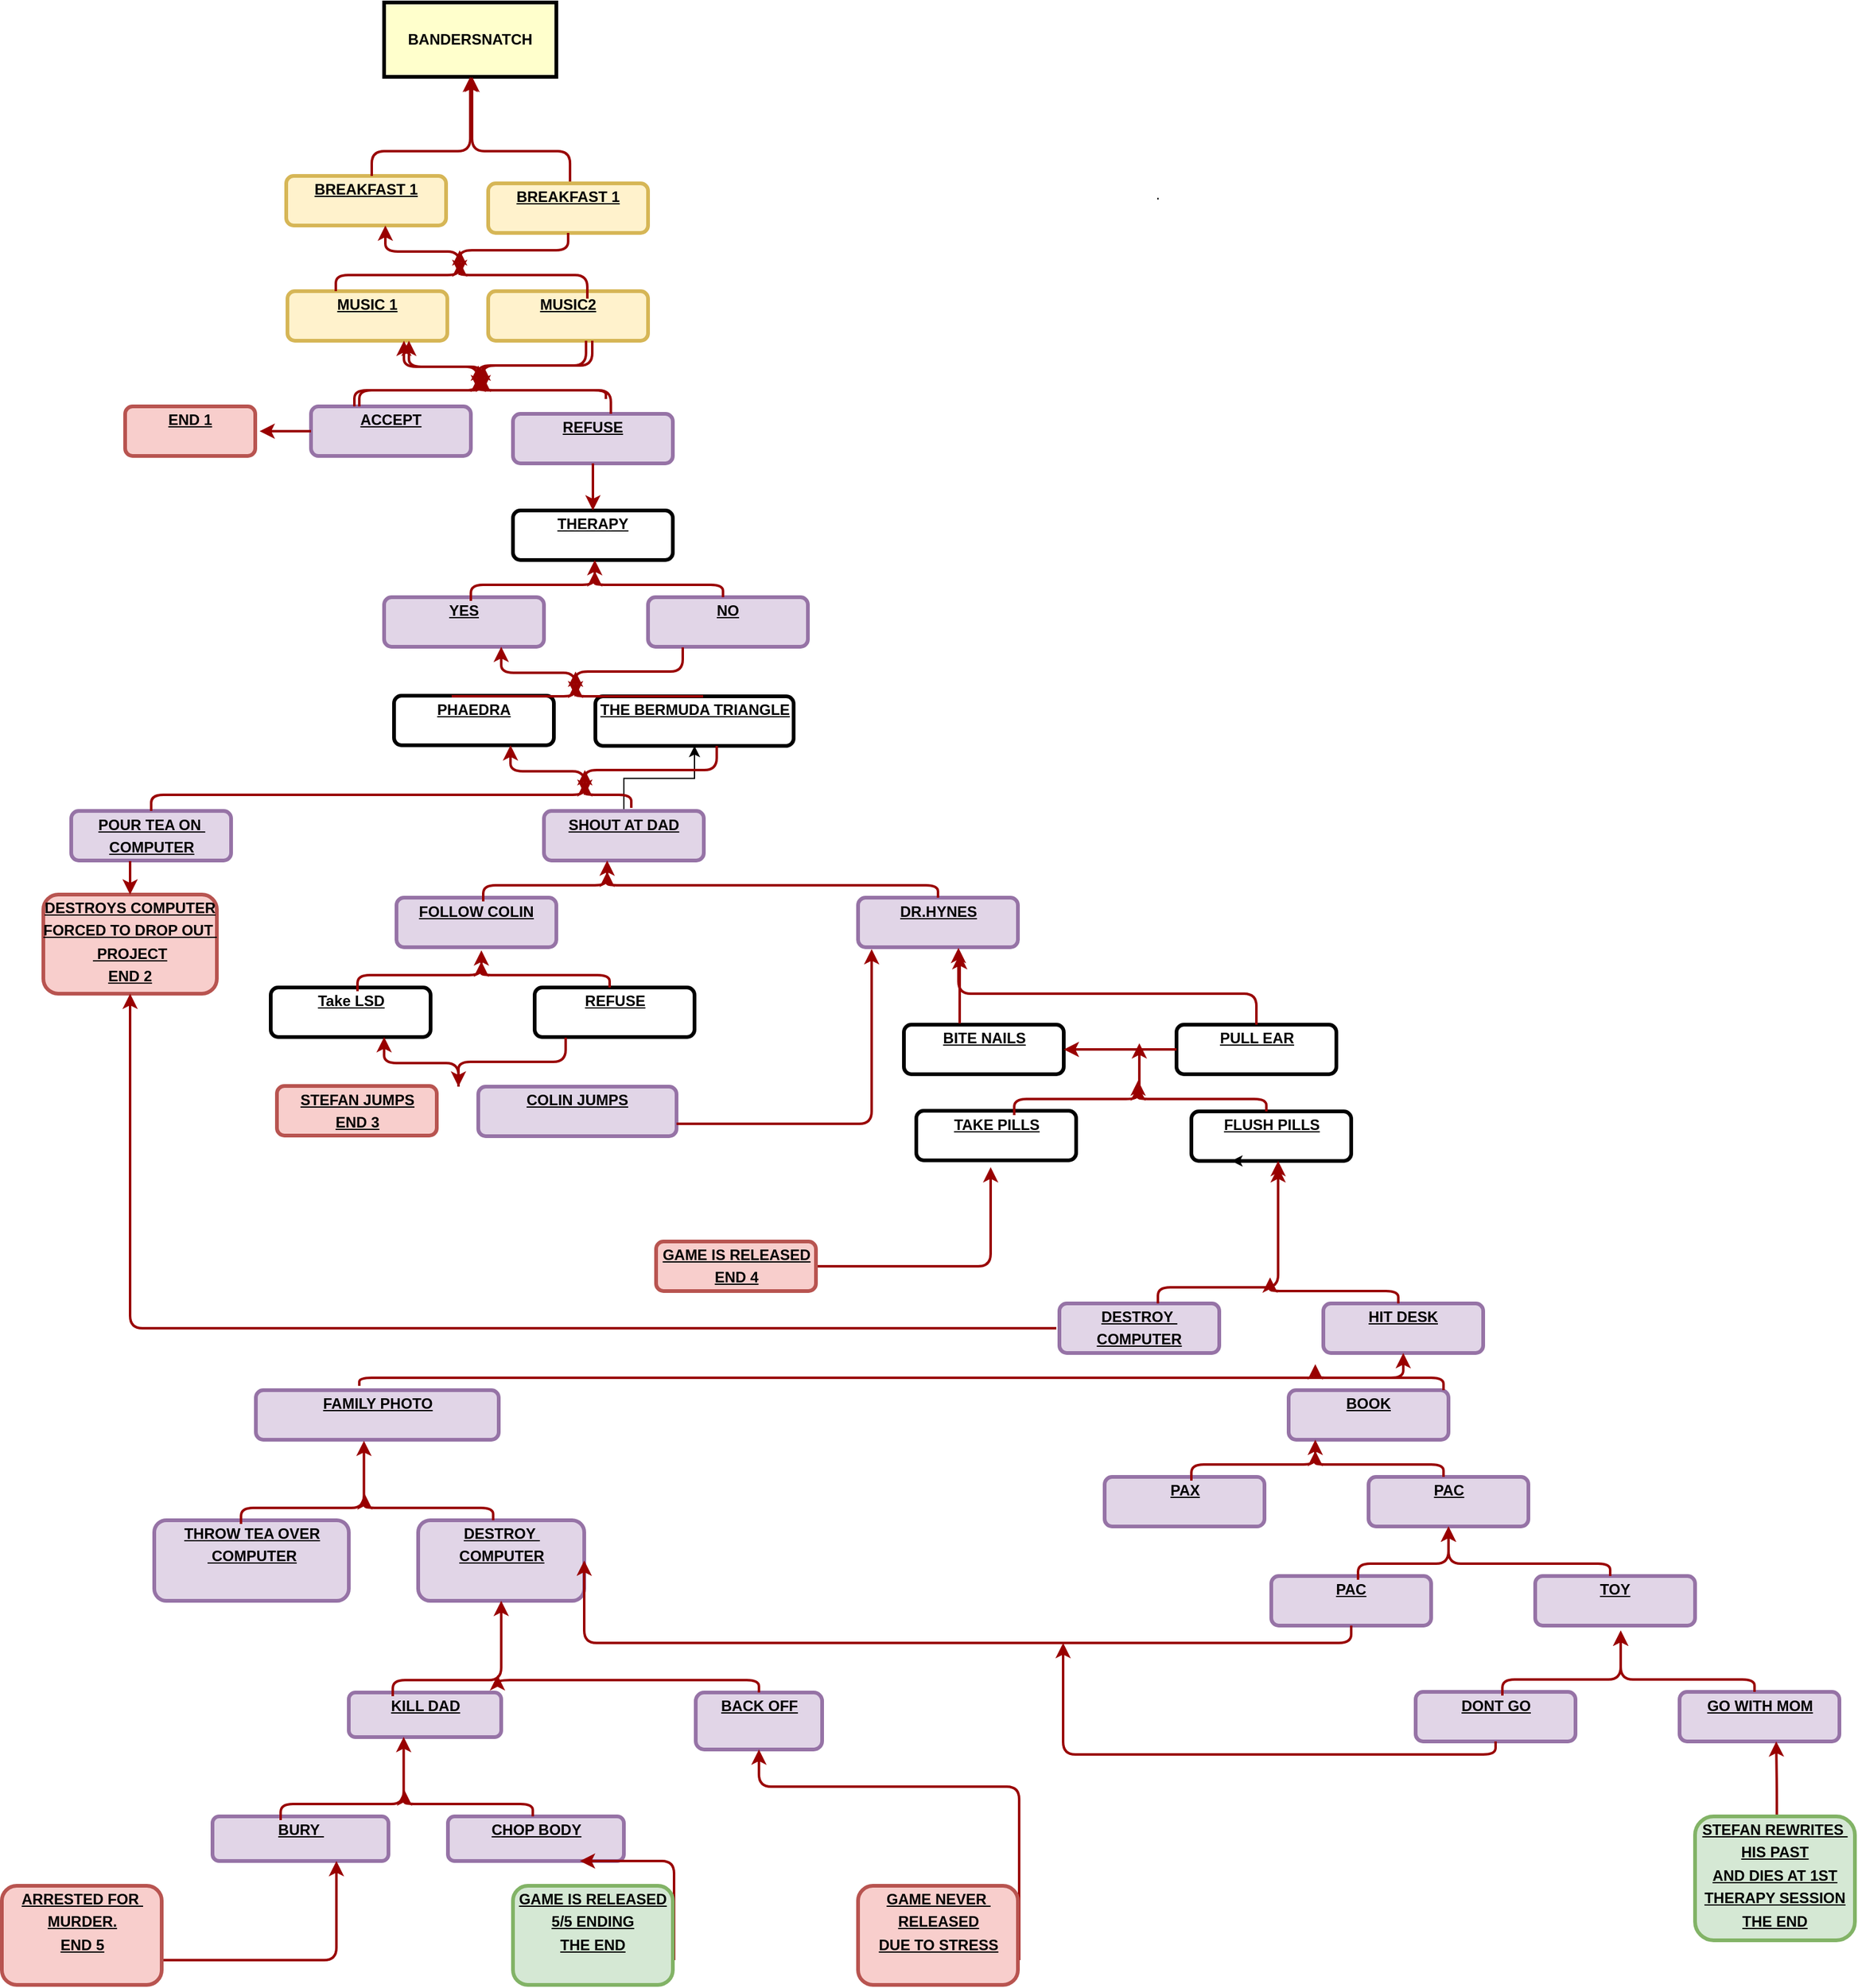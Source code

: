 <mxfile version="10.6.5" type="github"><diagram name="Page-1" id="c7558073-3199-34d8-9f00-42111426c3f3"><mxGraphModel dx="2220" dy="1965" grid="1" gridSize="10" guides="1" tooltips="1" connect="1" arrows="1" fold="1" page="1" pageScale="1" pageWidth="826" pageHeight="1169" background="#ffffff" math="0" shadow="0"><root><mxCell id="0"/><mxCell id="1" parent="0"/><mxCell id="8" value="&lt;p style=&quot;margin: 0px ; margin-top: 4px ; text-align: center ; text-decoration: underline&quot;&gt;BREAKFAST 1&lt;/p&gt;" style="verticalAlign=middle;align=center;overflow=fill;fontSize=12;fontFamily=Helvetica;html=1;rounded=1;fontStyle=1;strokeWidth=3;fillColor=#fff2cc;strokeColor=#d6b656;" parent="1" vertex="1"><mxGeometry x="-247" y="-774" width="129" height="40" as="geometry"/></mxCell><mxCell id="12" value="BANDERSNATCH" style="whiteSpace=wrap;align=center;verticalAlign=middle;fontStyle=1;strokeWidth=3;fillColor=#FFFFCC" parent="1" vertex="1"><mxGeometry x="-168" y="-914" width="139" height="60" as="geometry"/></mxCell><mxCell id="63" value="." style="text;spacingTop=-5;align=center" parent="1" vertex="1"><mxGeometry x="441.5" y="-768.0" width="30" height="20" as="geometry"/></mxCell><mxCell id="66" value="" style="edgeStyle=elbowEdgeStyle;elbow=vertical;strokeColor=#990000;strokeWidth=2;entryX=0.5;entryY=1;entryDx=0;entryDy=0;" parent="1" target="12" edge="1"><mxGeometry width="100" height="100" relative="1" as="geometry"><mxPoint x="-178" y="-774" as="sourcePoint"/><mxPoint x="-108" y="-844" as="targetPoint"/><Array as="points"><mxPoint x="-48" y="-794"/><mxPoint x="-8" y="-764"/><mxPoint x="-98" y="-794"/><mxPoint x="-108" y="-844"/><mxPoint x="-128" y="-824"/></Array></mxGeometry></mxCell><mxCell id="UTNwVrFfmLtF4sXklvhm-96" value="" style="edgeStyle=elbowEdgeStyle;elbow=vertical;strokeColor=#990000;strokeWidth=2;entryX=0.5;entryY=1;entryDx=0;entryDy=0;exitX=0.512;exitY=0.1;exitDx=0;exitDy=0;exitPerimeter=0;" parent="1" source="UTNwVrFfmLtF4sXklvhm-97" edge="1"><mxGeometry width="100" height="100" relative="1" as="geometry"><mxPoint x="-18" y="-774" as="sourcePoint"/><mxPoint x="-97" y="-854" as="targetPoint"/><Array as="points"><mxPoint x="-47" y="-794"/><mxPoint x="-7" y="-764"/><mxPoint x="-97" y="-794"/><mxPoint x="-107" y="-844"/><mxPoint x="-127" y="-824"/></Array></mxGeometry></mxCell><mxCell id="UTNwVrFfmLtF4sXklvhm-97" value="&lt;p style=&quot;margin: 0px ; margin-top: 4px ; text-align: center ; text-decoration: underline&quot;&gt;BREAKFAST 1&lt;/p&gt;" style="verticalAlign=middle;align=center;overflow=fill;fontSize=12;fontFamily=Helvetica;html=1;rounded=1;fontStyle=1;strokeWidth=3;fillColor=#fff2cc;strokeColor=#d6b656;" parent="1" vertex="1"><mxGeometry x="-84" y="-768" width="129" height="40" as="geometry"/></mxCell><mxCell id="UTNwVrFfmLtF4sXklvhm-98" value="&lt;p style=&quot;margin: 0px ; margin-top: 4px ; text-align: center ; text-decoration: underline&quot;&gt;MUSIC 1&lt;/p&gt;" style="verticalAlign=middle;align=center;overflow=fill;fontSize=12;fontFamily=Helvetica;html=1;rounded=1;fontStyle=1;strokeWidth=3;fillColor=#fff2cc;strokeColor=#d6b656;" parent="1" vertex="1"><mxGeometry x="-246" y="-681" width="129" height="40" as="geometry"/></mxCell><mxCell id="UTNwVrFfmLtF4sXklvhm-99" value="&lt;p style=&quot;margin: 0px ; margin-top: 4px ; text-align: center ; text-decoration: underline&quot;&gt;MUSIC2&lt;/p&gt;" style="verticalAlign=middle;align=center;overflow=fill;fontSize=12;fontFamily=Helvetica;html=1;rounded=1;fontStyle=1;strokeWidth=3;fillColor=#fff2cc;strokeColor=#d6b656;" parent="1" vertex="1"><mxGeometry x="-84" y="-681" width="129" height="40" as="geometry"/></mxCell><mxCell id="UTNwVrFfmLtF4sXklvhm-102" value="" style="edgeStyle=elbowEdgeStyle;elbow=vertical;strokeColor=#990000;strokeWidth=2;" parent="1" edge="1"><mxGeometry width="100" height="100" relative="1" as="geometry"><mxPoint x="-207" y="-681" as="sourcePoint"/><mxPoint x="-107" y="-714" as="targetPoint"/><Array as="points"><mxPoint x="-117" y="-694"/><mxPoint x="-37" y="-671"/><mxPoint x="-127" y="-701"/><mxPoint x="-137" y="-751"/><mxPoint x="-157" y="-731"/></Array></mxGeometry></mxCell><mxCell id="UTNwVrFfmLtF4sXklvhm-103" value="" style="edgeStyle=elbowEdgeStyle;elbow=vertical;strokeColor=#990000;strokeWidth=2;exitX=0.512;exitY=0.1;exitDx=0;exitDy=0;exitPerimeter=0;" parent="1" edge="1"><mxGeometry width="100" height="100" relative="1" as="geometry"><mxPoint x="-4" y="-675" as="sourcePoint"/><mxPoint x="-107" y="-705" as="targetPoint"/><Array as="points"><mxPoint x="-87" y="-694"/><mxPoint x="7" y="-675"/><mxPoint x="-83" y="-705"/><mxPoint x="-93" y="-755"/><mxPoint x="-113" y="-735"/></Array></mxGeometry></mxCell><mxCell id="UTNwVrFfmLtF4sXklvhm-104" value="" style="edgeStyle=elbowEdgeStyle;elbow=vertical;strokeColor=#990000;strokeWidth=2;" parent="1" target="8" edge="1"><mxGeometry width="100" height="100" relative="1" as="geometry"><mxPoint x="-107" y="-694" as="sourcePoint"/><mxPoint x="-217" y="-773" as="targetPoint"/><Array as="points"><mxPoint x="-167" y="-713"/><mxPoint x="-127" y="-683"/><mxPoint x="-217" y="-713"/><mxPoint x="-227" y="-763"/><mxPoint x="-247" y="-743"/></Array></mxGeometry></mxCell><mxCell id="UTNwVrFfmLtF4sXklvhm-105" value="" style="edgeStyle=elbowEdgeStyle;elbow=vertical;strokeColor=#990000;strokeWidth=2;exitX=0.5;exitY=1;exitDx=0;exitDy=0;" parent="1" source="UTNwVrFfmLtF4sXklvhm-97" edge="1"><mxGeometry width="100" height="100" relative="1" as="geometry"><mxPoint x="12" y="-734" as="sourcePoint"/><mxPoint x="-107" y="-694" as="targetPoint"/><Array as="points"><mxPoint x="-67" y="-714"/><mxPoint x="23" y="-734"/><mxPoint x="-67" y="-764"/><mxPoint x="-77" y="-814"/><mxPoint x="-97" y="-794"/></Array></mxGeometry></mxCell><mxCell id="UTNwVrFfmLtF4sXklvhm-108" value="&lt;p style=&quot;margin: 0px ; margin-top: 4px ; text-align: center ; text-decoration: underline&quot;&gt;ACCEPT&lt;/p&gt;" style="verticalAlign=middle;align=center;overflow=fill;fontSize=12;fontFamily=Helvetica;html=1;rounded=1;fontStyle=1;strokeWidth=3;fillColor=#e1d5e7;strokeColor=#9673a6;" parent="1" vertex="1"><mxGeometry x="-227" y="-588" width="129" height="40" as="geometry"/></mxCell><mxCell id="UTNwVrFfmLtF4sXklvhm-109" value="&lt;p style=&quot;margin: 0px ; margin-top: 4px ; text-align: center ; text-decoration: underline&quot;&gt;REFUSE&lt;/p&gt;" style="verticalAlign=middle;align=center;overflow=fill;fontSize=12;fontFamily=Helvetica;html=1;rounded=1;fontStyle=1;strokeWidth=3;fillColor=#e1d5e7;strokeColor=#9673a6;" parent="1" vertex="1"><mxGeometry x="-64" y="-582" width="129" height="40" as="geometry"/></mxCell><mxCell id="UTNwVrFfmLtF4sXklvhm-110" value="" style="edgeStyle=elbowEdgeStyle;elbow=vertical;strokeColor=#990000;strokeWidth=2;" parent="1" edge="1"><mxGeometry width="100" height="100" relative="1" as="geometry"><mxPoint x="-188" y="-588" as="sourcePoint"/><mxPoint x="-88" y="-621" as="targetPoint"/><Array as="points"><mxPoint x="-98" y="-601"/><mxPoint x="-18" y="-578"/><mxPoint x="-108" y="-608"/><mxPoint x="-118" y="-658"/><mxPoint x="-138" y="-638"/></Array></mxGeometry></mxCell><mxCell id="UTNwVrFfmLtF4sXklvhm-111" value="" style="edgeStyle=elbowEdgeStyle;elbow=vertical;strokeColor=#990000;strokeWidth=2;exitX=0.512;exitY=0.1;exitDx=0;exitDy=0;exitPerimeter=0;" parent="1" edge="1"><mxGeometry width="100" height="100" relative="1" as="geometry"><mxPoint x="15" y="-582" as="sourcePoint"/><mxPoint x="-88" y="-612" as="targetPoint"/><Array as="points"><mxPoint x="-68" y="-601"/><mxPoint x="26" y="-582"/><mxPoint x="-64" y="-612"/><mxPoint x="-74" y="-662"/><mxPoint x="-94" y="-642"/></Array></mxGeometry></mxCell><mxCell id="UTNwVrFfmLtF4sXklvhm-112" value="" style="edgeStyle=elbowEdgeStyle;elbow=vertical;strokeColor=#990000;strokeWidth=2;" parent="1" edge="1"><mxGeometry width="100" height="100" relative="1" as="geometry"><mxPoint x="-88" y="-601" as="sourcePoint"/><mxPoint x="-148" y="-641" as="targetPoint"/><Array as="points"><mxPoint x="-148" y="-620"/><mxPoint x="-108" y="-590"/><mxPoint x="-198" y="-620"/><mxPoint x="-208" y="-670"/><mxPoint x="-228" y="-650"/></Array></mxGeometry></mxCell><mxCell id="UTNwVrFfmLtF4sXklvhm-113" value="" style="edgeStyle=elbowEdgeStyle;elbow=vertical;strokeColor=#990000;strokeWidth=2;exitX=0.5;exitY=1;exitDx=0;exitDy=0;" parent="1" edge="1"><mxGeometry width="100" height="100" relative="1" as="geometry"><mxPoint y="-641" as="sourcePoint"/><mxPoint x="-88" y="-601" as="targetPoint"/><Array as="points"><mxPoint x="-48" y="-621"/><mxPoint x="42" y="-641"/><mxPoint x="-48" y="-671"/><mxPoint x="-58" y="-721"/><mxPoint x="-78" y="-701"/></Array></mxGeometry></mxCell><mxCell id="UTNwVrFfmLtF4sXklvhm-118" value="" style="edgeStyle=elbowEdgeStyle;elbow=vertical;strokeColor=#990000;strokeWidth=2;" parent="1" edge="1"><mxGeometry width="100" height="100" relative="1" as="geometry"><mxPoint x="-192" y="-588" as="sourcePoint"/><mxPoint x="-92" y="-621" as="targetPoint"/><Array as="points"><mxPoint x="-102" y="-601"/><mxPoint x="-22" y="-578"/><mxPoint x="-112" y="-608"/><mxPoint x="-122" y="-658"/><mxPoint x="-142" y="-638"/></Array></mxGeometry></mxCell><mxCell id="UTNwVrFfmLtF4sXklvhm-119" value="" style="edgeStyle=elbowEdgeStyle;elbow=vertical;strokeColor=#990000;strokeWidth=2;exitX=0.667;exitY=0;exitDx=0;exitDy=0;exitPerimeter=0;" parent="1" edge="1"><mxGeometry width="100" height="100" relative="1" as="geometry"><mxPoint x="11" y="-594" as="sourcePoint"/><mxPoint x="-92" y="-612" as="targetPoint"/><Array as="points"><mxPoint x="-72" y="-601"/><mxPoint x="22" y="-582"/><mxPoint x="-68" y="-612"/><mxPoint x="-78" y="-662"/><mxPoint x="-98" y="-642"/></Array></mxGeometry></mxCell><mxCell id="UTNwVrFfmLtF4sXklvhm-120" value="" style="edgeStyle=elbowEdgeStyle;elbow=vertical;strokeColor=#990000;strokeWidth=2;" parent="1" edge="1"><mxGeometry width="100" height="100" relative="1" as="geometry"><mxPoint x="-92" y="-601" as="sourcePoint"/><mxPoint x="-152" y="-641" as="targetPoint"/><Array as="points"><mxPoint x="-152" y="-620"/><mxPoint x="-112" y="-590"/><mxPoint x="-202" y="-620"/><mxPoint x="-212" y="-670"/><mxPoint x="-232" y="-650"/></Array></mxGeometry></mxCell><mxCell id="UTNwVrFfmLtF4sXklvhm-121" value="" style="edgeStyle=elbowEdgeStyle;elbow=vertical;strokeColor=#990000;strokeWidth=2;exitX=0.612;exitY=1;exitDx=0;exitDy=0;exitPerimeter=0;" parent="1" source="UTNwVrFfmLtF4sXklvhm-99" edge="1"><mxGeometry width="100" height="100" relative="1" as="geometry"><mxPoint x="-4" y="-635" as="sourcePoint"/><mxPoint x="-92" y="-601" as="targetPoint"/><Array as="points"><mxPoint x="-52" y="-621"/><mxPoint x="38" y="-641"/><mxPoint x="-52" y="-671"/><mxPoint x="-62" y="-721"/><mxPoint x="-82" y="-701"/></Array></mxGeometry></mxCell><mxCell id="UTNwVrFfmLtF4sXklvhm-123" value="" style="edgeStyle=elbowEdgeStyle;elbow=vertical;strokeColor=#990000;strokeWidth=2;exitX=0;exitY=0.5;exitDx=0;exitDy=0;" parent="1" source="UTNwVrFfmLtF4sXklvhm-108" edge="1"><mxGeometry width="100" height="100" relative="1" as="geometry"><mxPoint x="-237" y="-568" as="sourcePoint"/><mxPoint x="-268.5" y="-568" as="targetPoint"/><Array as="points"><mxPoint x="-267" y="-568"/><mxPoint x="-257" y="-557"/><mxPoint x="-347" y="-587"/><mxPoint x="-357" y="-637"/><mxPoint x="-377" y="-617"/></Array></mxGeometry></mxCell><mxCell id="UTNwVrFfmLtF4sXklvhm-124" value="&lt;p style=&quot;margin: 0px ; margin-top: 4px ; text-align: center ; text-decoration: underline&quot;&gt;END 1&lt;/p&gt;" style="verticalAlign=middle;align=center;overflow=fill;fontSize=12;fontFamily=Helvetica;html=1;rounded=1;fontStyle=1;strokeWidth=3;fillColor=#f8cecc;strokeColor=#b85450;" parent="1" vertex="1"><mxGeometry x="-377" y="-588" width="105" height="40" as="geometry"/></mxCell><mxCell id="UTNwVrFfmLtF4sXklvhm-125" value="&lt;p style=&quot;margin: 0px ; margin-top: 4px ; text-align: center ; text-decoration: underline&quot;&gt;THERAPY&lt;/p&gt;" style="verticalAlign=middle;align=center;overflow=fill;fontSize=12;fontFamily=Helvetica;html=1;rounded=1;fontStyle=1;strokeWidth=3;" parent="1" vertex="1"><mxGeometry x="-64" y="-504" width="129" height="40" as="geometry"/></mxCell><mxCell id="UTNwVrFfmLtF4sXklvhm-126" value="" style="edgeStyle=elbowEdgeStyle;elbow=vertical;strokeColor=#990000;strokeWidth=2;entryX=0.5;entryY=0;entryDx=0;entryDy=0;" parent="1" target="UTNwVrFfmLtF4sXklvhm-125" edge="1"><mxGeometry width="100" height="100" relative="1" as="geometry"><mxPoint x="0.5" y="-542" as="sourcePoint"/><mxPoint x="-8.5" y="-542.5" as="targetPoint"/><Array as="points"><mxPoint x="-8.5" y="-542.5"/><mxPoint x="1.5" y="-531.5"/><mxPoint x="-88.5" y="-561.5"/><mxPoint x="-98.5" y="-611.5"/><mxPoint x="-118.5" y="-591.5"/></Array></mxGeometry></mxCell><mxCell id="UTNwVrFfmLtF4sXklvhm-127" value="&lt;p style=&quot;margin: 0px ; margin-top: 4px ; text-align: center ; text-decoration: underline&quot;&gt;YES&lt;/p&gt;" style="verticalAlign=middle;align=center;overflow=fill;fontSize=12;fontFamily=Helvetica;html=1;rounded=1;fontStyle=1;strokeWidth=3;fillColor=#e1d5e7;strokeColor=#9673a6;" parent="1" vertex="1"><mxGeometry x="-168" y="-434" width="129" height="40" as="geometry"/></mxCell><mxCell id="UTNwVrFfmLtF4sXklvhm-128" value="&lt;p style=&quot;margin: 0px ; margin-top: 4px ; text-align: center ; text-decoration: underline&quot;&gt;NO&lt;/p&gt;" style="verticalAlign=middle;align=center;overflow=fill;fontSize=12;fontFamily=Helvetica;html=1;rounded=1;fontStyle=1;strokeWidth=3;fillColor=#e1d5e7;strokeColor=#9673a6;" parent="1" vertex="1"><mxGeometry x="45" y="-434" width="129" height="40" as="geometry"/></mxCell><mxCell id="UTNwVrFfmLtF4sXklvhm-129" value="" style="edgeStyle=elbowEdgeStyle;elbow=vertical;strokeColor=#990000;strokeWidth=2;" parent="1" edge="1"><mxGeometry width="100" height="100" relative="1" as="geometry"><mxPoint x="-98" y="-431" as="sourcePoint"/><mxPoint x="2" y="-464" as="targetPoint"/><Array as="points"><mxPoint x="-8" y="-444"/><mxPoint x="72" y="-421"/><mxPoint x="-18" y="-451"/><mxPoint x="-28" y="-501"/><mxPoint x="-48" y="-481"/></Array></mxGeometry></mxCell><mxCell id="UTNwVrFfmLtF4sXklvhm-130" value="" style="edgeStyle=elbowEdgeStyle;elbow=vertical;strokeColor=#990000;strokeWidth=2;" parent="1" edge="1"><mxGeometry width="100" height="100" relative="1" as="geometry"><mxPoint x="105.5" y="-434" as="sourcePoint"/><mxPoint x="2" y="-455" as="targetPoint"/><Array as="points"><mxPoint x="22" y="-444"/><mxPoint x="116" y="-425"/><mxPoint x="26" y="-455"/><mxPoint x="16" y="-505"/><mxPoint x="-4" y="-485"/></Array></mxGeometry></mxCell><mxCell id="UTNwVrFfmLtF4sXklvhm-133" value="&lt;p style=&quot;margin: 0px ; margin-top: 4px ; text-align: center ; text-decoration: underline&quot;&gt;PHAEDRA&lt;/p&gt;" style="verticalAlign=middle;align=center;overflow=fill;fontSize=12;fontFamily=Helvetica;html=1;rounded=1;fontStyle=1;strokeWidth=3;" parent="1" vertex="1"><mxGeometry x="-160" y="-354.5" width="129" height="40" as="geometry"/></mxCell><mxCell id="UTNwVrFfmLtF4sXklvhm-134" value="&lt;p style=&quot;margin: 0px ; margin-top: 4px ; text-align: center ; text-decoration: underline&quot;&gt;THE BERMUDA TRIANGLE&lt;/p&gt;" style="verticalAlign=middle;align=center;overflow=fill;fontSize=12;fontFamily=Helvetica;html=1;rounded=1;fontStyle=1;strokeWidth=3;" parent="1" vertex="1"><mxGeometry x="2.5" y="-354" width="160" height="40" as="geometry"/></mxCell><mxCell id="UTNwVrFfmLtF4sXklvhm-145" value="" style="edgeStyle=orthogonalEdgeStyle;rounded=0;orthogonalLoop=1;jettySize=auto;html=1;" parent="1" source="UTNwVrFfmLtF4sXklvhm-135" target="UTNwVrFfmLtF4sXklvhm-134" edge="1"><mxGeometry relative="1" as="geometry"/></mxCell><mxCell id="UTNwVrFfmLtF4sXklvhm-135" value="&lt;p style=&quot;margin: 0px ; margin-top: 4px ; text-align: center ; text-decoration: underline&quot;&gt;SHOUT AT DAD&lt;/p&gt;" style="verticalAlign=middle;align=center;overflow=fill;fontSize=12;fontFamily=Helvetica;html=1;rounded=1;fontStyle=1;strokeWidth=3;fillColor=#e1d5e7;strokeColor=#9673a6;" parent="1" vertex="1"><mxGeometry x="-39" y="-261.5" width="129" height="40" as="geometry"/></mxCell><mxCell id="UTNwVrFfmLtF4sXklvhm-136" value="&lt;p style=&quot;margin: 0px ; margin-top: 4px ; text-align: center ; text-decoration: underline&quot;&gt;POUR TEA ON&amp;nbsp;&lt;/p&gt;&lt;p style=&quot;margin: 0px ; margin-top: 4px ; text-align: center ; text-decoration: underline&quot;&gt;COMPUTER&lt;/p&gt;" style="verticalAlign=middle;align=center;overflow=fill;fontSize=12;fontFamily=Helvetica;html=1;rounded=1;fontStyle=1;strokeWidth=3;fillColor=#e1d5e7;strokeColor=#9673a6;" parent="1" vertex="1"><mxGeometry x="-420.5" y="-261.5" width="129" height="40" as="geometry"/></mxCell><mxCell id="UTNwVrFfmLtF4sXklvhm-137" value="" style="edgeStyle=elbowEdgeStyle;elbow=vertical;strokeColor=#990000;strokeWidth=2;exitX=0.5;exitY=0;exitDx=0;exitDy=0;" parent="1" source="UTNwVrFfmLtF4sXklvhm-136" edge="1"><mxGeometry width="100" height="100" relative="1" as="geometry"><mxPoint x="-106" y="-261.5" as="sourcePoint"/><mxPoint x="-6" y="-294.5" as="targetPoint"/><Array as="points"><mxPoint x="-16" y="-274.5"/><mxPoint x="64" y="-251.5"/><mxPoint x="-26" y="-281.5"/><mxPoint x="-36" y="-331.5"/><mxPoint x="-56" y="-311.5"/></Array></mxGeometry></mxCell><mxCell id="UTNwVrFfmLtF4sXklvhm-138" value="" style="edgeStyle=elbowEdgeStyle;elbow=vertical;strokeColor=#990000;strokeWidth=2;" parent="1" edge="1"><mxGeometry width="100" height="100" relative="1" as="geometry"><mxPoint x="31.5" y="-264" as="sourcePoint"/><mxPoint x="-6" y="-285.5" as="targetPoint"/><Array as="points"><mxPoint x="14" y="-274.5"/><mxPoint x="108" y="-255.5"/><mxPoint x="18" y="-285.5"/><mxPoint x="8" y="-335.5"/><mxPoint x="-12" y="-315.5"/></Array></mxGeometry></mxCell><mxCell id="UTNwVrFfmLtF4sXklvhm-139" value="" style="edgeStyle=elbowEdgeStyle;elbow=vertical;strokeColor=#990000;strokeWidth=2;" parent="1" edge="1"><mxGeometry width="100" height="100" relative="1" as="geometry"><mxPoint x="-6" y="-274.5" as="sourcePoint"/><mxPoint x="-66" y="-314.5" as="targetPoint"/><Array as="points"><mxPoint x="-66" y="-293.5"/><mxPoint x="-26" y="-263.5"/><mxPoint x="-116" y="-293.5"/><mxPoint x="-126" y="-343.5"/><mxPoint x="-146" y="-323.5"/></Array></mxGeometry></mxCell><mxCell id="UTNwVrFfmLtF4sXklvhm-140" value="" style="edgeStyle=elbowEdgeStyle;elbow=vertical;strokeColor=#990000;strokeWidth=2;exitX=0.612;exitY=1;exitDx=0;exitDy=0;exitPerimeter=0;" parent="1" source="UTNwVrFfmLtF4sXklvhm-134" edge="1"><mxGeometry width="100" height="100" relative="1" as="geometry"><mxPoint x="82" y="-308.5" as="sourcePoint"/><mxPoint x="-6" y="-274.5" as="targetPoint"/><Array as="points"><mxPoint x="34" y="-294.5"/><mxPoint x="124" y="-314.5"/><mxPoint x="34" y="-344.5"/><mxPoint x="24" y="-394.5"/><mxPoint x="4" y="-374.5"/></Array></mxGeometry></mxCell><mxCell id="UTNwVrFfmLtF4sXklvhm-141" value="" style="edgeStyle=elbowEdgeStyle;elbow=vertical;strokeColor=#990000;strokeWidth=2;" parent="1" edge="1"><mxGeometry width="100" height="100" relative="1" as="geometry"><mxPoint x="-113.5" y="-354" as="sourcePoint"/><mxPoint x="-13.5" y="-374" as="targetPoint"/><Array as="points"><mxPoint x="-23.5" y="-354"/><mxPoint x="56.5" y="-331"/><mxPoint x="-33.5" y="-361"/><mxPoint x="-43.5" y="-411"/><mxPoint x="-63.5" y="-391"/></Array></mxGeometry></mxCell><mxCell id="UTNwVrFfmLtF4sXklvhm-142" value="" style="edgeStyle=elbowEdgeStyle;elbow=vertical;strokeColor=#990000;strokeWidth=2;" parent="1" edge="1"><mxGeometry width="100" height="100" relative="1" as="geometry"><mxPoint x="89.5" y="-354" as="sourcePoint"/><mxPoint x="-13.5" y="-365" as="targetPoint"/><Array as="points"><mxPoint x="6.5" y="-354"/><mxPoint x="100.5" y="-335"/><mxPoint x="10.5" y="-365"/><mxPoint x="0.5" y="-415"/><mxPoint x="-19.5" y="-395"/></Array></mxGeometry></mxCell><mxCell id="UTNwVrFfmLtF4sXklvhm-143" value="" style="edgeStyle=elbowEdgeStyle;elbow=vertical;strokeColor=#990000;strokeWidth=2;" parent="1" edge="1"><mxGeometry width="100" height="100" relative="1" as="geometry"><mxPoint x="-13.5" y="-354" as="sourcePoint"/><mxPoint x="-73.5" y="-394" as="targetPoint"/><Array as="points"><mxPoint x="-73.5" y="-373"/><mxPoint x="-33.5" y="-343"/><mxPoint x="-123.5" y="-373"/><mxPoint x="-133.5" y="-423"/><mxPoint x="-153.5" y="-403"/></Array></mxGeometry></mxCell><mxCell id="UTNwVrFfmLtF4sXklvhm-144" value="" style="edgeStyle=elbowEdgeStyle;elbow=vertical;strokeColor=#990000;strokeWidth=2;exitX=0.612;exitY=1;exitDx=0;exitDy=0;exitPerimeter=0;" parent="1" edge="1"><mxGeometry width="100" height="100" relative="1" as="geometry"><mxPoint x="73" y="-393.5" as="sourcePoint"/><mxPoint x="-13.5" y="-354" as="targetPoint"/><Array as="points"><mxPoint x="26.5" y="-374"/><mxPoint x="116.5" y="-394"/><mxPoint x="26.5" y="-424"/><mxPoint x="16.5" y="-474"/><mxPoint x="-3.5" y="-454"/></Array></mxGeometry></mxCell><mxCell id="UTNwVrFfmLtF4sXklvhm-146" value="&lt;p style=&quot;margin: 0px ; margin-top: 4px ; text-align: center ; text-decoration: underline&quot;&gt;DESTROYS COMPUTER&lt;/p&gt;&lt;p style=&quot;margin: 0px ; margin-top: 4px ; text-align: center ; text-decoration: underline&quot;&gt;FORCED TO DROP OUT OF&lt;/p&gt;&lt;p style=&quot;margin: 0px ; margin-top: 4px ; text-align: center ; text-decoration: underline&quot;&gt;&amp;nbsp;PROJECT&lt;/p&gt;&lt;p style=&quot;margin: 0px ; margin-top: 4px ; text-align: center ; text-decoration: underline&quot;&gt;END 2&lt;/p&gt;" style="verticalAlign=middle;align=center;overflow=fill;fontSize=12;fontFamily=Helvetica;html=1;rounded=1;fontStyle=1;strokeWidth=3;fillColor=#f8cecc;strokeColor=#b85450;" parent="1" vertex="1"><mxGeometry x="-443" y="-194" width="140" height="80" as="geometry"/></mxCell><mxCell id="UTNwVrFfmLtF4sXklvhm-147" value="" style="edgeStyle=elbowEdgeStyle;elbow=vertical;strokeColor=#990000;strokeWidth=2;entryX=0.5;entryY=0;entryDx=0;entryDy=0;" parent="1" target="UTNwVrFfmLtF4sXklvhm-146" edge="1"><mxGeometry width="100" height="100" relative="1" as="geometry"><mxPoint x="-373" y="-221" as="sourcePoint"/><mxPoint x="-389" y="-221.5" as="targetPoint"/><Array as="points"><mxPoint x="-387.5" y="-221.5"/><mxPoint x="-377.5" y="-210.5"/><mxPoint x="-467.5" y="-240.5"/><mxPoint x="-477.5" y="-290.5"/><mxPoint x="-497.5" y="-270.5"/></Array></mxGeometry></mxCell><mxCell id="UTNwVrFfmLtF4sXklvhm-148" value="&lt;p style=&quot;margin: 0px ; margin-top: 4px ; text-align: center ; text-decoration: underline&quot;&gt;FOLLOW COLIN&lt;/p&gt;" style="verticalAlign=middle;align=center;overflow=fill;fontSize=12;fontFamily=Helvetica;html=1;rounded=1;fontStyle=1;strokeWidth=3;fillColor=#e1d5e7;strokeColor=#9673a6;" parent="1" vertex="1"><mxGeometry x="-158" y="-191.5" width="129" height="40" as="geometry"/></mxCell><mxCell id="UTNwVrFfmLtF4sXklvhm-149" value="&lt;p style=&quot;margin: 0px ; margin-top: 4px ; text-align: center ; text-decoration: underline&quot;&gt;DR.HYNES&lt;/p&gt;" style="verticalAlign=middle;align=center;overflow=fill;fontSize=12;fontFamily=Helvetica;html=1;rounded=1;fontStyle=1;strokeWidth=3;fillColor=#e1d5e7;strokeColor=#9673a6;" parent="1" vertex="1"><mxGeometry x="214.5" y="-191.5" width="129" height="40" as="geometry"/></mxCell><mxCell id="UTNwVrFfmLtF4sXklvhm-150" value="" style="edgeStyle=elbowEdgeStyle;elbow=vertical;strokeColor=#990000;strokeWidth=2;" parent="1" edge="1"><mxGeometry width="100" height="100" relative="1" as="geometry"><mxPoint x="-88" y="-188.5" as="sourcePoint"/><mxPoint x="12" y="-221.5" as="targetPoint"/><Array as="points"><mxPoint x="2" y="-201.5"/><mxPoint x="82" y="-178.5"/><mxPoint x="-8" y="-208.5"/><mxPoint x="-18" y="-258.5"/><mxPoint x="-38" y="-238.5"/></Array></mxGeometry></mxCell><mxCell id="UTNwVrFfmLtF4sXklvhm-151" value="" style="edgeStyle=elbowEdgeStyle;elbow=vertical;strokeColor=#990000;strokeWidth=2;exitX=0.5;exitY=0;exitDx=0;exitDy=0;" parent="1" source="UTNwVrFfmLtF4sXklvhm-149" edge="1"><mxGeometry width="100" height="100" relative="1" as="geometry"><mxPoint x="115.5" y="-191.5" as="sourcePoint"/><mxPoint x="12" y="-212.5" as="targetPoint"/><Array as="points"><mxPoint x="32" y="-201.5"/><mxPoint x="126" y="-182.5"/><mxPoint x="36" y="-212.5"/><mxPoint x="26" y="-262.5"/><mxPoint x="6" y="-242.5"/></Array></mxGeometry></mxCell><mxCell id="UTNwVrFfmLtF4sXklvhm-152" value="&lt;p style=&quot;margin: 0px ; margin-top: 4px ; text-align: center ; text-decoration: underline&quot;&gt;Take LSD&lt;/p&gt;" style="verticalAlign=middle;align=center;overflow=fill;fontSize=12;fontFamily=Helvetica;html=1;rounded=1;fontStyle=1;strokeWidth=3;" parent="1" vertex="1"><mxGeometry x="-259.5" y="-119" width="129" height="40" as="geometry"/></mxCell><mxCell id="UTNwVrFfmLtF4sXklvhm-153" value="&lt;p style=&quot;margin: 0px ; margin-top: 4px ; text-align: center ; text-decoration: underline&quot;&gt;REFUSE&lt;/p&gt;" style="verticalAlign=middle;align=center;overflow=fill;fontSize=12;fontFamily=Helvetica;html=1;rounded=1;fontStyle=1;strokeWidth=3;" parent="1" vertex="1"><mxGeometry x="-46.5" y="-119" width="129" height="40" as="geometry"/></mxCell><mxCell id="UTNwVrFfmLtF4sXklvhm-154" value="" style="edgeStyle=elbowEdgeStyle;elbow=vertical;strokeColor=#990000;strokeWidth=2;" parent="1" edge="1"><mxGeometry width="100" height="100" relative="1" as="geometry"><mxPoint x="-189.5" y="-116" as="sourcePoint"/><mxPoint x="-89.5" y="-149" as="targetPoint"/><Array as="points"><mxPoint x="-99.5" y="-129"/><mxPoint x="-19.5" y="-106"/><mxPoint x="-109.5" y="-136"/><mxPoint x="-119.5" y="-186"/><mxPoint x="-139.5" y="-166"/></Array></mxGeometry></mxCell><mxCell id="UTNwVrFfmLtF4sXklvhm-155" value="" style="edgeStyle=elbowEdgeStyle;elbow=vertical;strokeColor=#990000;strokeWidth=2;" parent="1" edge="1"><mxGeometry width="100" height="100" relative="1" as="geometry"><mxPoint x="14" y="-119" as="sourcePoint"/><mxPoint x="-89.5" y="-140" as="targetPoint"/><Array as="points"><mxPoint x="-69.5" y="-129"/><mxPoint x="24.5" y="-110"/><mxPoint x="-65.5" y="-140"/><mxPoint x="-75.5" y="-190"/><mxPoint x="-95.5" y="-170"/></Array></mxGeometry></mxCell><mxCell id="UTNwVrFfmLtF4sXklvhm-156" value="&lt;p style=&quot;margin: 0px ; margin-top: 4px ; text-align: center ; text-decoration: underline&quot;&gt;STEFAN JUMPS&lt;/p&gt;&lt;p style=&quot;margin: 0px ; margin-top: 4px ; text-align: center ; text-decoration: underline&quot;&gt;END 3&lt;/p&gt;" style="verticalAlign=middle;align=center;overflow=fill;fontSize=12;fontFamily=Helvetica;html=1;rounded=1;fontStyle=1;strokeWidth=3;fillColor=#f8cecc;strokeColor=#b85450;" parent="1" vertex="1"><mxGeometry x="-254.5" y="-39.5" width="129" height="40" as="geometry"/></mxCell><mxCell id="UTNwVrFfmLtF4sXklvhm-157" value="&lt;p style=&quot;margin: 0px ; margin-top: 4px ; text-align: center ; text-decoration: underline&quot;&gt;COLIN JUMPS&lt;/p&gt;" style="verticalAlign=middle;align=center;overflow=fill;fontSize=12;fontFamily=Helvetica;html=1;rounded=1;fontStyle=1;strokeWidth=3;fillColor=#e1d5e7;strokeColor=#9673a6;" parent="1" vertex="1"><mxGeometry x="-92" y="-39" width="160" height="40" as="geometry"/></mxCell><mxCell id="UTNwVrFfmLtF4sXklvhm-158" value="" style="edgeStyle=elbowEdgeStyle;elbow=vertical;strokeColor=#990000;strokeWidth=2;" parent="1" edge="1"><mxGeometry width="100" height="100" relative="1" as="geometry"><mxPoint x="-108" y="-39" as="sourcePoint"/><mxPoint x="-168" y="-79" as="targetPoint"/><Array as="points"><mxPoint x="-168" y="-58"/><mxPoint x="-128" y="-28"/><mxPoint x="-218" y="-58"/><mxPoint x="-228" y="-108"/><mxPoint x="-248" y="-88"/></Array></mxGeometry></mxCell><mxCell id="UTNwVrFfmLtF4sXklvhm-159" value="" style="edgeStyle=elbowEdgeStyle;elbow=vertical;strokeColor=#990000;strokeWidth=2;exitX=0.612;exitY=1;exitDx=0;exitDy=0;exitPerimeter=0;" parent="1" edge="1"><mxGeometry width="100" height="100" relative="1" as="geometry"><mxPoint x="-21.5" y="-78.5" as="sourcePoint"/><mxPoint x="-108" y="-39" as="targetPoint"/><Array as="points"><mxPoint x="-68" y="-59"/><mxPoint x="22" y="-79"/><mxPoint x="-68" y="-109"/><mxPoint x="-78" y="-159"/><mxPoint x="-98" y="-139"/></Array></mxGeometry></mxCell><mxCell id="UTNwVrFfmLtF4sXklvhm-161" value="&lt;p style=&quot;margin: 0px ; margin-top: 4px ; text-align: center ; text-decoration: underline&quot;&gt;BITE NAILS&lt;/p&gt;" style="verticalAlign=middle;align=center;overflow=fill;fontSize=12;fontFamily=Helvetica;html=1;rounded=1;fontStyle=1;strokeWidth=3;" parent="1" vertex="1"><mxGeometry x="251.5" y="-89" width="129" height="40" as="geometry"/></mxCell><mxCell id="UTNwVrFfmLtF4sXklvhm-163" value="&lt;p style=&quot;margin: 0px ; margin-top: 4px ; text-align: center ; text-decoration: underline&quot;&gt;PULL EAR&lt;/p&gt;" style="verticalAlign=middle;align=center;overflow=fill;fontSize=12;fontFamily=Helvetica;html=1;rounded=1;fontStyle=1;strokeWidth=3;" parent="1" vertex="1"><mxGeometry x="471.5" y="-89" width="129" height="40" as="geometry"/></mxCell><mxCell id="UTNwVrFfmLtF4sXklvhm-164" value="" style="edgeStyle=elbowEdgeStyle;elbow=vertical;strokeColor=#990000;strokeWidth=2;exitX=1;exitY=0.75;exitDx=0;exitDy=0;entryX=0.085;entryY=1.038;entryDx=0;entryDy=0;entryPerimeter=0;" parent="1" source="UTNwVrFfmLtF4sXklvhm-157" target="UTNwVrFfmLtF4sXklvhm-149" edge="1"><mxGeometry width="100" height="100" relative="1" as="geometry"><mxPoint x="261" y="-36" as="sourcePoint"/><mxPoint x="361" y="-69" as="targetPoint"/><Array as="points"><mxPoint x="211.5" y="-9"/><mxPoint x="431" y="-26"/><mxPoint x="341" y="-56"/><mxPoint x="331" y="-106"/><mxPoint x="311" y="-86"/></Array></mxGeometry></mxCell><mxCell id="UTNwVrFfmLtF4sXklvhm-165" value="" style="edgeStyle=elbowEdgeStyle;elbow=vertical;strokeColor=#990000;strokeWidth=2;exitX=0.5;exitY=0;exitDx=0;exitDy=0;entryX=0.628;entryY=1.013;entryDx=0;entryDy=0;entryPerimeter=0;" parent="1" source="UTNwVrFfmLtF4sXklvhm-163" target="UTNwVrFfmLtF4sXklvhm-149" edge="1"><mxGeometry width="100" height="100" relative="1" as="geometry"><mxPoint x="464.5" y="-39" as="sourcePoint"/><mxPoint x="361" y="-60" as="targetPoint"/><Array as="points"><mxPoint x="451.5" y="-114"/><mxPoint x="475" y="-30"/><mxPoint x="385" y="-60"/><mxPoint x="375" y="-110"/><mxPoint x="355" y="-90"/></Array></mxGeometry></mxCell><mxCell id="UTNwVrFfmLtF4sXklvhm-166" value="" style="edgeStyle=elbowEdgeStyle;elbow=vertical;strokeColor=#990000;strokeWidth=2;exitX=0.349;exitY=-0.025;exitDx=0;exitDy=0;entryX=0.636;entryY=1.138;entryDx=0;entryDy=0;entryPerimeter=0;exitPerimeter=0;" parent="1" source="UTNwVrFfmLtF4sXklvhm-161" target="UTNwVrFfmLtF4sXklvhm-149" edge="1"><mxGeometry width="100" height="100" relative="1" as="geometry"><mxPoint x="546.5" y="-79" as="sourcePoint"/><mxPoint x="305.5" y="-141" as="targetPoint"/><Array as="points"><mxPoint x="301.5" y="-94"/><mxPoint x="485" y="-20"/><mxPoint x="395" y="-50"/><mxPoint x="385" y="-100"/><mxPoint x="365" y="-80"/></Array></mxGeometry></mxCell><mxCell id="UTNwVrFfmLtF4sXklvhm-167" value="&lt;p style=&quot;margin: 0px ; margin-top: 4px ; text-align: center ; text-decoration: underline&quot;&gt;TAKE PILLS&lt;/p&gt;" style="verticalAlign=middle;align=center;overflow=fill;fontSize=12;fontFamily=Helvetica;html=1;rounded=1;fontStyle=1;strokeWidth=3;" parent="1" vertex="1"><mxGeometry x="261.5" y="-19.5" width="129" height="40" as="geometry"/></mxCell><mxCell id="UTNwVrFfmLtF4sXklvhm-168" value="&lt;p style=&quot;margin: 0px ; margin-top: 4px ; text-align: center ; text-decoration: underline&quot;&gt;FLUSH PILLS&lt;/p&gt;" style="verticalAlign=middle;align=center;overflow=fill;fontSize=12;fontFamily=Helvetica;html=1;rounded=1;fontStyle=1;strokeWidth=3;" parent="1" vertex="1"><mxGeometry x="483.5" y="-19" width="129" height="40" as="geometry"/></mxCell><mxCell id="UTNwVrFfmLtF4sXklvhm-169" value="" style="edgeStyle=elbowEdgeStyle;elbow=vertical;strokeColor=#990000;strokeWidth=2;" parent="1" edge="1"><mxGeometry width="100" height="100" relative="1" as="geometry"><mxPoint x="340.5" y="-16" as="sourcePoint"/><mxPoint x="440.5" y="-44" as="targetPoint"/><Array as="points"><mxPoint x="430.5" y="-29"/><mxPoint x="510.5" y="-6"/><mxPoint x="420.5" y="-36"/><mxPoint x="410.5" y="-86"/><mxPoint x="390.5" y="-66"/></Array></mxGeometry></mxCell><mxCell id="UTNwVrFfmLtF4sXklvhm-170" value="" style="edgeStyle=elbowEdgeStyle;elbow=vertical;strokeColor=#990000;strokeWidth=2;" parent="1" edge="1"><mxGeometry width="100" height="100" relative="1" as="geometry"><mxPoint x="544" y="-19" as="sourcePoint"/><mxPoint x="440.5" y="-40" as="targetPoint"/><Array as="points"><mxPoint x="460.5" y="-29"/><mxPoint x="554.5" y="-10"/><mxPoint x="464.5" y="-40"/><mxPoint x="454.5" y="-90"/><mxPoint x="434.5" y="-70"/></Array></mxGeometry></mxCell><mxCell id="UTNwVrFfmLtF4sXklvhm-171" style="edgeStyle=orthogonalEdgeStyle;rounded=0;orthogonalLoop=1;jettySize=auto;html=1;exitX=0.5;exitY=1;exitDx=0;exitDy=0;entryX=0.25;entryY=1;entryDx=0;entryDy=0;" parent="1" source="UTNwVrFfmLtF4sXklvhm-168" target="UTNwVrFfmLtF4sXklvhm-168" edge="1"><mxGeometry relative="1" as="geometry"/></mxCell><mxCell id="UTNwVrFfmLtF4sXklvhm-172" value="" style="edgeStyle=elbowEdgeStyle;elbow=vertical;strokeColor=#990000;strokeWidth=2;exitX=0;exitY=0.5;exitDx=0;exitDy=0;entryX=1;entryY=0.5;entryDx=0;entryDy=0;" parent="1" source="UTNwVrFfmLtF4sXklvhm-163" target="UTNwVrFfmLtF4sXklvhm-161" edge="1"><mxGeometry width="100" height="100" relative="1" as="geometry"><mxPoint x="546.5" y="-79" as="sourcePoint"/><mxPoint x="305.5" y="-141" as="targetPoint"/><Array as="points"><mxPoint x="461.5" y="-69"/><mxPoint x="485" y="-20"/><mxPoint x="395" y="-50"/><mxPoint x="385" y="-100"/><mxPoint x="365" y="-80"/></Array></mxGeometry></mxCell><mxCell id="UTNwVrFfmLtF4sXklvhm-173" value="" style="edgeStyle=elbowEdgeStyle;elbow=vertical;strokeColor=#990000;strokeWidth=2;" parent="1" edge="1"><mxGeometry width="100" height="100" relative="1" as="geometry"><mxPoint x="441.5" y="-34" as="sourcePoint"/><mxPoint x="441.5" y="-74" as="targetPoint"/><Array as="points"><mxPoint x="471.5" y="-59"/><mxPoint x="495" y="-10"/><mxPoint x="405" y="-40"/><mxPoint x="395" y="-90"/><mxPoint x="375" y="-70"/></Array></mxGeometry></mxCell><mxCell id="UTNwVrFfmLtF4sXklvhm-174" value="" style="edgeStyle=elbowEdgeStyle;elbow=vertical;strokeColor=#990000;strokeWidth=2;" parent="1" edge="1"><mxGeometry width="100" height="100" relative="1" as="geometry"><mxPoint x="181.5" y="106" as="sourcePoint"/><mxPoint x="321.5" y="26" as="targetPoint"/><Array as="points"><mxPoint x="321.5" y="106"/><mxPoint x="485" y="-20"/><mxPoint x="395" y="-50"/><mxPoint x="385" y="-100"/><mxPoint x="365" y="-80"/></Array></mxGeometry></mxCell><mxCell id="UTNwVrFfmLtF4sXklvhm-175" value="&lt;p style=&quot;margin: 0px ; margin-top: 4px ; text-align: center ; text-decoration: underline&quot;&gt;GAME IS RELEASED&lt;/p&gt;&lt;p style=&quot;margin: 0px ; margin-top: 4px ; text-align: center ; text-decoration: underline&quot;&gt;END 4&lt;/p&gt;" style="verticalAlign=middle;align=center;overflow=fill;fontSize=12;fontFamily=Helvetica;html=1;rounded=1;fontStyle=1;strokeWidth=3;fillColor=#f8cecc;strokeColor=#b85450;" parent="1" vertex="1"><mxGeometry x="51.5" y="86" width="129" height="40" as="geometry"/></mxCell><mxCell id="UTNwVrFfmLtF4sXklvhm-176" value="" style="edgeStyle=elbowEdgeStyle;elbow=vertical;strokeColor=#990000;strokeWidth=2;" parent="1" edge="1"><mxGeometry width="100" height="100" relative="1" as="geometry"><mxPoint x="553.5" y="106" as="sourcePoint"/><mxPoint x="553.5" y="21" as="targetPoint"/><Array as="points"><mxPoint x="553.5" y="101"/><mxPoint x="717" y="-25"/><mxPoint x="627" y="-55"/><mxPoint x="617" y="-105"/><mxPoint x="597" y="-85"/></Array></mxGeometry></mxCell><mxCell id="UTNwVrFfmLtF4sXklvhm-177" value="&lt;p style=&quot;margin: 0px ; margin-top: 4px ; text-align: center ; text-decoration: underline&quot;&gt;DESTROY&amp;nbsp;&lt;/p&gt;&lt;p style=&quot;margin: 0px ; margin-top: 4px ; text-align: center ; text-decoration: underline&quot;&gt;COMPUTER&lt;/p&gt;" style="verticalAlign=middle;align=center;overflow=fill;fontSize=12;fontFamily=Helvetica;html=1;rounded=1;fontStyle=1;strokeWidth=3;fillColor=#e1d5e7;strokeColor=#9673a6;" parent="1" vertex="1"><mxGeometry x="377" y="136" width="129" height="40" as="geometry"/></mxCell><mxCell id="UTNwVrFfmLtF4sXklvhm-178" value="&lt;p style=&quot;margin: 0px ; margin-top: 4px ; text-align: center ; text-decoration: underline&quot;&gt;HIT DESK&lt;/p&gt;" style="verticalAlign=middle;align=center;overflow=fill;fontSize=12;fontFamily=Helvetica;html=1;rounded=1;fontStyle=1;strokeWidth=3;fillColor=#e1d5e7;strokeColor=#9673a6;" parent="1" vertex="1"><mxGeometry x="590" y="136" width="129" height="40" as="geometry"/></mxCell><mxCell id="UTNwVrFfmLtF4sXklvhm-179" value="" style="edgeStyle=elbowEdgeStyle;elbow=vertical;strokeColor=#990000;strokeWidth=2;" parent="1" edge="1"><mxGeometry width="100" height="100" relative="1" as="geometry"><mxPoint x="456.5" y="136" as="sourcePoint"/><mxPoint x="553.5" y="26" as="targetPoint"/><Array as="points"><mxPoint x="546.5" y="123"/><mxPoint x="626.5" y="146"/><mxPoint x="536.5" y="116"/><mxPoint x="526.5" y="66"/><mxPoint x="506.5" y="86"/></Array></mxGeometry></mxCell><mxCell id="UTNwVrFfmLtF4sXklvhm-180" value="" style="edgeStyle=elbowEdgeStyle;elbow=vertical;strokeColor=#990000;strokeWidth=2;" parent="1" edge="1"><mxGeometry width="100" height="100" relative="1" as="geometry"><mxPoint x="650.5" y="136" as="sourcePoint"/><mxPoint x="547" y="115" as="targetPoint"/><Array as="points"><mxPoint x="567" y="126"/><mxPoint x="661" y="145"/><mxPoint x="571" y="115"/><mxPoint x="561" y="65"/><mxPoint x="541" y="85"/></Array></mxGeometry></mxCell><mxCell id="UTNwVrFfmLtF4sXklvhm-181" value="" style="edgeStyle=elbowEdgeStyle;elbow=vertical;strokeColor=#990000;strokeWidth=2;entryX=0.5;entryY=1;entryDx=0;entryDy=0;" parent="1" target="UTNwVrFfmLtF4sXklvhm-146" edge="1"><mxGeometry width="100" height="100" relative="1" as="geometry"><mxPoint x="374.5" y="156" as="sourcePoint"/><mxPoint x="-256.5" y="106" as="targetPoint"/><Array as="points"><mxPoint x="3.5" y="156"/><mxPoint x="447.5" y="226"/><mxPoint x="357.5" y="196"/><mxPoint x="347.5" y="146"/><mxPoint x="327.5" y="166"/></Array></mxGeometry></mxCell><mxCell id="UTNwVrFfmLtF4sXklvhm-182" value="&lt;p style=&quot;margin: 0px ; margin-top: 4px ; text-align: center ; text-decoration: underline&quot;&gt;FAMILY PHOTO&lt;/p&gt;" style="verticalAlign=middle;align=center;overflow=fill;fontSize=12;fontFamily=Helvetica;html=1;rounded=1;fontStyle=1;strokeWidth=3;fillColor=#e1d5e7;strokeColor=#9673a6;" parent="1" vertex="1"><mxGeometry x="-271.5" y="206" width="196" height="40" as="geometry"/></mxCell><mxCell id="UTNwVrFfmLtF4sXklvhm-183" value="&lt;p style=&quot;margin: 0px ; margin-top: 4px ; text-align: center ; text-decoration: underline&quot;&gt;BOOK&lt;/p&gt;" style="verticalAlign=middle;align=center;overflow=fill;fontSize=12;fontFamily=Helvetica;html=1;rounded=1;fontStyle=1;strokeWidth=3;fillColor=#e1d5e7;strokeColor=#9673a6;" parent="1" vertex="1"><mxGeometry x="562" y="206" width="129" height="40" as="geometry"/></mxCell><mxCell id="UTNwVrFfmLtF4sXklvhm-184" value="" style="edgeStyle=elbowEdgeStyle;elbow=vertical;strokeColor=#990000;strokeWidth=2;entryX=0.5;entryY=1;entryDx=0;entryDy=0;exitX=0.426;exitY=-0.086;exitDx=0;exitDy=0;exitPerimeter=0;" parent="1" source="UTNwVrFfmLtF4sXklvhm-182" target="UTNwVrFfmLtF4sXklvhm-178" edge="1"><mxGeometry width="100" height="100" relative="1" as="geometry"><mxPoint x="483.5" y="209" as="sourcePoint"/><mxPoint x="583.5" y="176" as="targetPoint"/><Array as="points"><mxPoint x="573.5" y="196"/><mxPoint x="653.5" y="219"/><mxPoint x="563.5" y="189"/><mxPoint x="553.5" y="139"/><mxPoint x="533.5" y="159"/></Array></mxGeometry></mxCell><mxCell id="UTNwVrFfmLtF4sXklvhm-185" value="" style="edgeStyle=elbowEdgeStyle;elbow=vertical;strokeColor=#990000;strokeWidth=2;" parent="1" edge="1"><mxGeometry width="100" height="100" relative="1" as="geometry"><mxPoint x="687" y="206" as="sourcePoint"/><mxPoint x="583.5" y="185" as="targetPoint"/><Array as="points"><mxPoint x="603.5" y="196"/><mxPoint x="697.5" y="215"/><mxPoint x="607.5" y="185"/><mxPoint x="597.5" y="135"/><mxPoint x="577.5" y="155"/></Array></mxGeometry></mxCell><mxCell id="UTNwVrFfmLtF4sXklvhm-186" value="&lt;p style=&quot;margin: 0px ; margin-top: 4px ; text-align: center ; text-decoration: underline&quot;&gt;PAX&lt;/p&gt;" style="verticalAlign=middle;align=center;overflow=fill;fontSize=12;fontFamily=Helvetica;html=1;rounded=1;fontStyle=1;strokeWidth=3;fillColor=#e1d5e7;strokeColor=#9673a6;" parent="1" vertex="1"><mxGeometry x="413.5" y="276" width="129" height="40" as="geometry"/></mxCell><mxCell id="UTNwVrFfmLtF4sXklvhm-187" value="&lt;p style=&quot;margin: 0px ; margin-top: 4px ; text-align: center ; text-decoration: underline&quot;&gt;PAC&lt;/p&gt;" style="verticalAlign=middle;align=center;overflow=fill;fontSize=12;fontFamily=Helvetica;html=1;rounded=1;fontStyle=1;strokeWidth=3;fillColor=#e1d5e7;strokeColor=#9673a6;" parent="1" vertex="1"><mxGeometry x="626.5" y="276" width="129" height="40" as="geometry"/></mxCell><mxCell id="UTNwVrFfmLtF4sXklvhm-188" value="" style="edgeStyle=elbowEdgeStyle;elbow=vertical;strokeColor=#990000;strokeWidth=2;" parent="1" edge="1"><mxGeometry width="100" height="100" relative="1" as="geometry"><mxPoint x="483.5" y="279" as="sourcePoint"/><mxPoint x="583.5" y="246" as="targetPoint"/><Array as="points"><mxPoint x="573.5" y="266"/><mxPoint x="653.5" y="289"/><mxPoint x="563.5" y="259"/><mxPoint x="553.5" y="209"/><mxPoint x="533.5" y="229"/></Array></mxGeometry></mxCell><mxCell id="UTNwVrFfmLtF4sXklvhm-189" value="" style="edgeStyle=elbowEdgeStyle;elbow=vertical;strokeColor=#990000;strokeWidth=2;" parent="1" edge="1"><mxGeometry width="100" height="100" relative="1" as="geometry"><mxPoint x="687.0" y="276" as="sourcePoint"/><mxPoint x="583.5" y="255" as="targetPoint"/><Array as="points"><mxPoint x="603.5" y="266"/><mxPoint x="697.5" y="285"/><mxPoint x="607.5" y="255"/><mxPoint x="597.5" y="205"/><mxPoint x="577.5" y="225"/></Array></mxGeometry></mxCell><mxCell id="UTNwVrFfmLtF4sXklvhm-190" value="&lt;p style=&quot;margin: 0px ; margin-top: 4px ; text-align: center ; text-decoration: underline&quot;&gt;PAC&lt;/p&gt;" style="verticalAlign=middle;align=center;overflow=fill;fontSize=12;fontFamily=Helvetica;html=1;rounded=1;fontStyle=1;strokeWidth=3;fillColor=#e1d5e7;strokeColor=#9673a6;" parent="1" vertex="1"><mxGeometry x="548" y="356" width="129" height="40" as="geometry"/></mxCell><mxCell id="UTNwVrFfmLtF4sXklvhm-191" value="&lt;p style=&quot;margin: 0px ; margin-top: 4px ; text-align: center ; text-decoration: underline&quot;&gt;TOY&lt;/p&gt;" style="verticalAlign=middle;align=center;overflow=fill;fontSize=12;fontFamily=Helvetica;html=1;rounded=1;fontStyle=1;strokeWidth=3;fillColor=#e1d5e7;strokeColor=#9673a6;" parent="1" vertex="1"><mxGeometry x="761" y="356" width="129" height="40" as="geometry"/></mxCell><mxCell id="UTNwVrFfmLtF4sXklvhm-192" value="" style="edgeStyle=elbowEdgeStyle;elbow=vertical;strokeColor=#990000;strokeWidth=2;entryX=0.5;entryY=1;entryDx=0;entryDy=0;" parent="1" target="UTNwVrFfmLtF4sXklvhm-187" edge="1"><mxGeometry width="100" height="100" relative="1" as="geometry"><mxPoint x="618" y="359" as="sourcePoint"/><mxPoint x="718" y="326.0" as="targetPoint"/><Array as="points"><mxPoint x="708" y="346"/><mxPoint x="788" y="369"/><mxPoint x="698" y="339"/><mxPoint x="688" y="289"/><mxPoint x="668" y="309"/></Array></mxGeometry></mxCell><mxCell id="UTNwVrFfmLtF4sXklvhm-193" value="" style="edgeStyle=elbowEdgeStyle;elbow=vertical;strokeColor=#990000;strokeWidth=2;entryX=0.5;entryY=1;entryDx=0;entryDy=0;" parent="1" target="UTNwVrFfmLtF4sXklvhm-187" edge="1"><mxGeometry width="100" height="100" relative="1" as="geometry"><mxPoint x="821.5" y="356.0" as="sourcePoint"/><mxPoint x="718" y="335" as="targetPoint"/><Array as="points"><mxPoint x="738" y="346"/><mxPoint x="832" y="365"/><mxPoint x="742" y="335"/><mxPoint x="732" y="285"/><mxPoint x="712" y="305"/></Array></mxGeometry></mxCell><mxCell id="UTNwVrFfmLtF4sXklvhm-194" value="&lt;p style=&quot;margin: 0px ; margin-top: 4px ; text-align: center ; text-decoration: underline&quot;&gt;THROW TEA OVER&lt;/p&gt;&lt;p style=&quot;margin: 0px ; margin-top: 4px ; text-align: center ; text-decoration: underline&quot;&gt;&amp;nbsp;COMPUTER&lt;/p&gt;" style="verticalAlign=middle;align=center;overflow=fill;fontSize=12;fontFamily=Helvetica;html=1;rounded=1;fontStyle=1;strokeWidth=3;fillColor=#e1d5e7;strokeColor=#9673a6;" parent="1" vertex="1"><mxGeometry x="-353.5" y="311" width="157" height="65" as="geometry"/></mxCell><mxCell id="UTNwVrFfmLtF4sXklvhm-195" value="&lt;p style=&quot;margin: 0px ; margin-top: 4px ; text-align: center ; text-decoration: underline&quot;&gt;DESTROY&amp;nbsp;&lt;/p&gt;&lt;p style=&quot;margin: 0px ; margin-top: 4px ; text-align: center ; text-decoration: underline&quot;&gt;COMPUTER&lt;/p&gt;" style="verticalAlign=middle;align=center;overflow=fill;fontSize=12;fontFamily=Helvetica;html=1;rounded=1;fontStyle=1;strokeWidth=3;fillColor=#e1d5e7;strokeColor=#9673a6;" parent="1" vertex="1"><mxGeometry x="-140.5" y="311" width="134" height="65" as="geometry"/></mxCell><mxCell id="UTNwVrFfmLtF4sXklvhm-196" value="" style="edgeStyle=elbowEdgeStyle;elbow=vertical;strokeColor=#990000;strokeWidth=2;entryX=0.445;entryY=1.021;entryDx=0;entryDy=0;entryPerimeter=0;" parent="1" target="UTNwVrFfmLtF4sXklvhm-182" edge="1"><mxGeometry width="100" height="100" relative="1" as="geometry"><mxPoint x="-283.5" y="314" as="sourcePoint"/><mxPoint x="-183.5" y="281.0" as="targetPoint"/><Array as="points"><mxPoint x="-193.5" y="301"/><mxPoint x="-113.5" y="324"/><mxPoint x="-203.5" y="294"/><mxPoint x="-213.5" y="244"/><mxPoint x="-233.5" y="264"/></Array></mxGeometry></mxCell><mxCell id="UTNwVrFfmLtF4sXklvhm-197" value="" style="edgeStyle=elbowEdgeStyle;elbow=vertical;strokeColor=#990000;strokeWidth=2;" parent="1" edge="1"><mxGeometry width="100" height="100" relative="1" as="geometry"><mxPoint x="-80" y="311.0" as="sourcePoint"/><mxPoint x="-183.5" y="290" as="targetPoint"/><Array as="points"><mxPoint x="-163.5" y="301"/><mxPoint x="-69.5" y="320"/><mxPoint x="-159.5" y="290"/><mxPoint x="-169.5" y="240"/><mxPoint x="-189.5" y="260"/></Array></mxGeometry></mxCell><mxCell id="UTNwVrFfmLtF4sXklvhm-198" value="&lt;p style=&quot;margin: 0px ; margin-top: 4px ; text-align: center ; text-decoration: underline&quot;&gt;KILL DAD&lt;/p&gt;" style="verticalAlign=middle;align=center;overflow=fill;fontSize=12;fontFamily=Helvetica;html=1;rounded=1;fontStyle=1;strokeWidth=3;fillColor=#e1d5e7;strokeColor=#9673a6;" parent="1" vertex="1"><mxGeometry x="-196.5" y="450" width="123" height="36" as="geometry"/></mxCell><mxCell id="UTNwVrFfmLtF4sXklvhm-199" value="&lt;p style=&quot;margin: 0px ; margin-top: 4px ; text-align: center ; text-decoration: underline&quot;&gt;BACK OFF&lt;/p&gt;" style="verticalAlign=middle;align=center;overflow=fill;fontSize=12;fontFamily=Helvetica;html=1;rounded=1;fontStyle=1;strokeWidth=3;fillColor=#e1d5e7;strokeColor=#9673a6;" parent="1" vertex="1"><mxGeometry x="83.5" y="450" width="102" height="46" as="geometry"/></mxCell><mxCell id="UTNwVrFfmLtF4sXklvhm-200" value="" style="edgeStyle=elbowEdgeStyle;elbow=vertical;strokeColor=#990000;strokeWidth=2;entryX=0.5;entryY=1;entryDx=0;entryDy=0;" parent="1" target="UTNwVrFfmLtF4sXklvhm-195" edge="1"><mxGeometry width="100" height="100" relative="1" as="geometry"><mxPoint x="-161" y="453" as="sourcePoint"/><mxPoint x="-61.714" y="385.857" as="targetPoint"/><Array as="points"><mxPoint x="-71" y="440"/><mxPoint x="9" y="463"/><mxPoint x="-81" y="433"/><mxPoint x="-91" y="383"/><mxPoint x="-111" y="403"/></Array></mxGeometry></mxCell><mxCell id="UTNwVrFfmLtF4sXklvhm-201" value="" style="edgeStyle=elbowEdgeStyle;elbow=vertical;strokeColor=#990000;strokeWidth=2;exitX=0.5;exitY=0;exitDx=0;exitDy=0;" parent="1" source="UTNwVrFfmLtF4sXklvhm-199" edge="1"><mxGeometry width="100" height="100" relative="1" as="geometry"><mxPoint x="42.5" y="450.0" as="sourcePoint"/><mxPoint x="-76.5" y="436" as="targetPoint"/><Array as="points"><mxPoint x="-41" y="440"/><mxPoint x="53" y="459"/><mxPoint x="-37" y="429"/><mxPoint x="-47" y="379"/><mxPoint x="-67" y="399"/></Array></mxGeometry></mxCell><mxCell id="UTNwVrFfmLtF4sXklvhm-202" value="&lt;p style=&quot;margin: 0px ; margin-top: 4px ; text-align: center ; text-decoration: underline&quot;&gt;BURY&amp;nbsp;&lt;/p&gt;" style="verticalAlign=middle;align=center;overflow=fill;fontSize=12;fontFamily=Helvetica;html=1;rounded=1;fontStyle=1;strokeWidth=3;fillColor=#e1d5e7;strokeColor=#9673a6;" parent="1" vertex="1"><mxGeometry x="-306.5" y="550" width="142" height="36" as="geometry"/></mxCell><mxCell id="UTNwVrFfmLtF4sXklvhm-203" value="&lt;p style=&quot;margin: 0px ; margin-top: 4px ; text-align: center ; text-decoration: underline&quot;&gt;CHOP BODY&lt;/p&gt;" style="verticalAlign=middle;align=center;overflow=fill;fontSize=12;fontFamily=Helvetica;html=1;rounded=1;fontStyle=1;strokeWidth=3;fillColor=#e1d5e7;strokeColor=#9673a6;" parent="1" vertex="1"><mxGeometry x="-116.5" y="550" width="142" height="36" as="geometry"/></mxCell><mxCell id="UTNwVrFfmLtF4sXklvhm-204" value="" style="edgeStyle=elbowEdgeStyle;elbow=vertical;strokeColor=#990000;strokeWidth=2;entryX=0.445;entryY=1.021;entryDx=0;entryDy=0;entryPerimeter=0;" parent="1" edge="1"><mxGeometry width="100" height="100" relative="1" as="geometry"><mxPoint x="-251.5" y="553" as="sourcePoint"/><mxPoint x="-152.214" y="485.857" as="targetPoint"/><Array as="points"><mxPoint x="-161.5" y="540"/><mxPoint x="-81.5" y="563"/><mxPoint x="-171.5" y="533"/><mxPoint x="-181.5" y="483"/><mxPoint x="-201.5" y="503"/></Array></mxGeometry></mxCell><mxCell id="UTNwVrFfmLtF4sXklvhm-205" value="" style="edgeStyle=elbowEdgeStyle;elbow=vertical;strokeColor=#990000;strokeWidth=2;" parent="1" edge="1"><mxGeometry width="100" height="100" relative="1" as="geometry"><mxPoint x="-48.0" y="550.0" as="sourcePoint"/><mxPoint x="-151.5" y="529" as="targetPoint"/><Array as="points"><mxPoint x="-131.5" y="540"/><mxPoint x="-37.5" y="559"/><mxPoint x="-127.5" y="529"/><mxPoint x="-137.5" y="479"/><mxPoint x="-157.5" y="499"/></Array></mxGeometry></mxCell><mxCell id="UTNwVrFfmLtF4sXklvhm-206" value="" style="edgeStyle=elbowEdgeStyle;elbow=vertical;strokeColor=#990000;strokeWidth=2;" parent="1" edge="1"><mxGeometry width="100" height="100" relative="1" as="geometry"><mxPoint x="-346.5" y="666" as="sourcePoint"/><mxPoint x="-206.5" y="586" as="targetPoint"/><Array as="points"><mxPoint x="-206.5" y="666"/><mxPoint x="-43" y="540"/><mxPoint x="-133" y="510"/><mxPoint x="-143" y="460"/><mxPoint x="-163" y="480"/></Array></mxGeometry></mxCell><mxCell id="UTNwVrFfmLtF4sXklvhm-207" value="&lt;p style=&quot;margin: 0px ; margin-top: 4px ; text-align: center ; text-decoration: underline&quot;&gt;ARRESTED FOR&amp;nbsp;&lt;/p&gt;&lt;p style=&quot;margin: 0px ; margin-top: 4px ; text-align: center ; text-decoration: underline&quot;&gt;MURDER.&lt;/p&gt;&lt;p style=&quot;margin: 0px ; margin-top: 4px ; text-align: center ; text-decoration: underline&quot;&gt;END 5&lt;/p&gt;" style="verticalAlign=middle;align=center;overflow=fill;fontSize=12;fontFamily=Helvetica;html=1;rounded=1;fontStyle=1;strokeWidth=3;fillColor=#f8cecc;strokeColor=#b85450;" parent="1" vertex="1"><mxGeometry x="-476.5" y="606" width="129" height="80" as="geometry"/></mxCell><mxCell id="UTNwVrFfmLtF4sXklvhm-208" value="" style="edgeStyle=elbowEdgeStyle;elbow=vertical;strokeColor=#990000;strokeWidth=2;entryX=0.75;entryY=1;entryDx=0;entryDy=0;" parent="1" target="UTNwVrFfmLtF4sXklvhm-203" edge="1"><mxGeometry width="100" height="100" relative="1" as="geometry"><mxPoint x="66" y="666.0" as="sourcePoint"/><mxPoint x="206" y="586.0" as="targetPoint"/><Array as="points"><mxPoint x="-26.5" y="586"/><mxPoint x="369.5" y="540"/><mxPoint x="279.5" y="510"/><mxPoint x="269.5" y="460"/><mxPoint x="249.5" y="480"/></Array></mxGeometry></mxCell><mxCell id="UTNwVrFfmLtF4sXklvhm-209" value="&lt;p style=&quot;margin: 0px ; margin-top: 4px ; text-align: center ; text-decoration: underline&quot;&gt;GAME IS RELEASED&lt;/p&gt;&lt;p style=&quot;margin: 0px ; margin-top: 4px ; text-align: center ; text-decoration: underline&quot;&gt;5/5 ENDING&lt;/p&gt;&lt;p style=&quot;margin: 0px ; margin-top: 4px ; text-align: center ; text-decoration: underline&quot;&gt;THE END&lt;/p&gt;" style="verticalAlign=middle;align=center;overflow=fill;fontSize=12;fontFamily=Helvetica;html=1;rounded=1;fontStyle=1;strokeWidth=3;fillColor=#d5e8d4;strokeColor=#82b366;" parent="1" vertex="1"><mxGeometry x="-64" y="606" width="129" height="80" as="geometry"/></mxCell><mxCell id="UTNwVrFfmLtF4sXklvhm-210" value="" style="edgeStyle=elbowEdgeStyle;elbow=vertical;strokeColor=#990000;strokeWidth=2;entryX=0.5;entryY=1;entryDx=0;entryDy=0;" parent="1" target="UTNwVrFfmLtF4sXklvhm-199" edge="1"><mxGeometry width="100" height="100" relative="1" as="geometry"><mxPoint x="344.5" y="666.0" as="sourcePoint"/><mxPoint x="484.5" y="586.0" as="targetPoint"/><Array as="points"><mxPoint x="113.5" y="526"/><mxPoint x="648" y="540"/><mxPoint x="558" y="510"/><mxPoint x="548" y="460"/><mxPoint x="528" y="480"/></Array></mxGeometry></mxCell><mxCell id="UTNwVrFfmLtF4sXklvhm-211" value="&lt;p style=&quot;margin: 0px ; margin-top: 4px ; text-align: center ; text-decoration: underline&quot;&gt;GAME NEVER&amp;nbsp;&lt;/p&gt;&lt;p style=&quot;margin: 0px ; margin-top: 4px ; text-align: center ; text-decoration: underline&quot;&gt;RELEASED&lt;/p&gt;&lt;p style=&quot;margin: 0px ; margin-top: 4px ; text-align: center ; text-decoration: underline&quot;&gt;DUE TO STRESS&lt;/p&gt;" style="verticalAlign=middle;align=center;overflow=fill;fontSize=12;fontFamily=Helvetica;html=1;rounded=1;fontStyle=1;strokeWidth=3;fillColor=#f8cecc;strokeColor=#b85450;" parent="1" vertex="1"><mxGeometry x="214.5" y="606" width="129" height="80" as="geometry"/></mxCell><mxCell id="UTNwVrFfmLtF4sXklvhm-212" value="" style="edgeStyle=elbowEdgeStyle;elbow=vertical;strokeColor=#990000;strokeWidth=2;exitX=0.5;exitY=1;exitDx=0;exitDy=0;entryX=1;entryY=0.5;entryDx=0;entryDy=0;" parent="1" source="UTNwVrFfmLtF4sXklvhm-190" target="UTNwVrFfmLtF4sXklvhm-195" edge="1"><mxGeometry width="100" height="100" relative="1" as="geometry"><mxPoint x="536.5" y="534.5" as="sourcePoint"/><mxPoint x="350" y="350" as="targetPoint"/><Array as="points"><mxPoint x="410" y="410"/><mxPoint x="840" y="408.5"/><mxPoint x="750" y="378.5"/><mxPoint x="740" y="328.5"/><mxPoint x="720" y="348.5"/></Array></mxGeometry></mxCell><mxCell id="UTNwVrFfmLtF4sXklvhm-213" value="&lt;p style=&quot;margin: 0px ; margin-top: 4px ; text-align: center ; text-decoration: underline&quot;&gt;DONT GO&lt;/p&gt;" style="verticalAlign=middle;align=center;overflow=fill;fontSize=12;fontFamily=Helvetica;html=1;rounded=1;fontStyle=1;strokeWidth=3;fillColor=#e1d5e7;strokeColor=#9673a6;" parent="1" vertex="1"><mxGeometry x="664.5" y="449.5" width="129" height="40" as="geometry"/></mxCell><mxCell id="UTNwVrFfmLtF4sXklvhm-214" value="&lt;p style=&quot;margin: 0px ; margin-top: 4px ; text-align: center ; text-decoration: underline&quot;&gt;GO WITH MOM&lt;/p&gt;" style="verticalAlign=middle;align=center;overflow=fill;fontSize=12;fontFamily=Helvetica;html=1;rounded=1;fontStyle=1;strokeWidth=3;fillColor=#e1d5e7;strokeColor=#9673a6;" parent="1" vertex="1"><mxGeometry x="877.5" y="449.5" width="129" height="40" as="geometry"/></mxCell><mxCell id="UTNwVrFfmLtF4sXklvhm-215" value="" style="edgeStyle=elbowEdgeStyle;elbow=vertical;strokeColor=#990000;strokeWidth=2;" parent="1" edge="1"><mxGeometry width="100" height="100" relative="1" as="geometry"><mxPoint x="734.5" y="452.5" as="sourcePoint"/><mxPoint x="830" y="400" as="targetPoint"/><Array as="points"><mxPoint x="824.5" y="439.5"/><mxPoint x="904.5" y="462.5"/><mxPoint x="814.5" y="432.5"/><mxPoint x="804.5" y="382.5"/><mxPoint x="784.5" y="402.5"/></Array></mxGeometry></mxCell><mxCell id="UTNwVrFfmLtF4sXklvhm-216" value="" style="edgeStyle=elbowEdgeStyle;elbow=vertical;strokeColor=#990000;strokeWidth=2;" parent="1" edge="1"><mxGeometry width="100" height="100" relative="1" as="geometry"><mxPoint x="938" y="449.5" as="sourcePoint"/><mxPoint x="830" y="400" as="targetPoint"/><Array as="points"><mxPoint x="854.5" y="439.5"/><mxPoint x="948.5" y="458.5"/><mxPoint x="858.5" y="428.5"/><mxPoint x="848.5" y="378.5"/><mxPoint x="828.5" y="398.5"/></Array></mxGeometry></mxCell><mxCell id="UTNwVrFfmLtF4sXklvhm-217" value="" style="edgeStyle=elbowEdgeStyle;elbow=vertical;strokeColor=#990000;strokeWidth=2;" parent="1" edge="1"><mxGeometry width="100" height="100" relative="1" as="geometry"><mxPoint x="956" y="550" as="sourcePoint"/><mxPoint x="955.5" y="489.5" as="targetPoint"/><Array as="points"><mxPoint x="950" y="529"/><mxPoint x="1030" y="552"/><mxPoint x="940" y="522"/><mxPoint x="930" y="472"/><mxPoint x="910" y="492"/></Array></mxGeometry></mxCell><mxCell id="UTNwVrFfmLtF4sXklvhm-218" value="&lt;p style=&quot;margin: 0px ; margin-top: 4px ; text-align: center ; text-decoration: underline&quot;&gt;STEFAN REWRITES&amp;nbsp;&lt;/p&gt;&lt;p style=&quot;margin: 0px ; margin-top: 4px ; text-align: center ; text-decoration: underline&quot;&gt;HIS PAST&lt;/p&gt;&lt;p style=&quot;margin: 0px ; margin-top: 4px ; text-align: center ; text-decoration: underline&quot;&gt;AND DIES AT 1ST&lt;/p&gt;&lt;p style=&quot;margin: 0px ; margin-top: 4px ; text-align: center ; text-decoration: underline&quot;&gt;THERAPY SESSION&lt;/p&gt;&lt;p style=&quot;margin: 0px ; margin-top: 4px ; text-align: center ; text-decoration: underline&quot;&gt;THE END&lt;/p&gt;" style="verticalAlign=middle;align=center;overflow=fill;fontSize=12;fontFamily=Helvetica;html=1;rounded=1;fontStyle=1;strokeWidth=3;fillColor=#d5e8d4;strokeColor=#82b366;" parent="1" vertex="1"><mxGeometry x="890" y="550" width="129" height="100" as="geometry"/></mxCell><mxCell id="UTNwVrFfmLtF4sXklvhm-219" value="" style="edgeStyle=elbowEdgeStyle;elbow=vertical;strokeColor=#990000;strokeWidth=2;exitX=0.5;exitY=1;exitDx=0;exitDy=0;" parent="1" source="UTNwVrFfmLtF4sXklvhm-213" edge="1"><mxGeometry width="100" height="100" relative="1" as="geometry"><mxPoint x="755.324" y="542.588" as="sourcePoint"/><mxPoint x="380" y="410" as="targetPoint"/><Array as="points"><mxPoint x="420" y="500"/><mxPoint x="982.5" y="554.5"/><mxPoint x="892.5" y="524.5"/><mxPoint x="882.5" y="474.5"/><mxPoint x="862.5" y="494.5"/></Array></mxGeometry></mxCell></root></mxGraphModel></diagram></mxfile>
